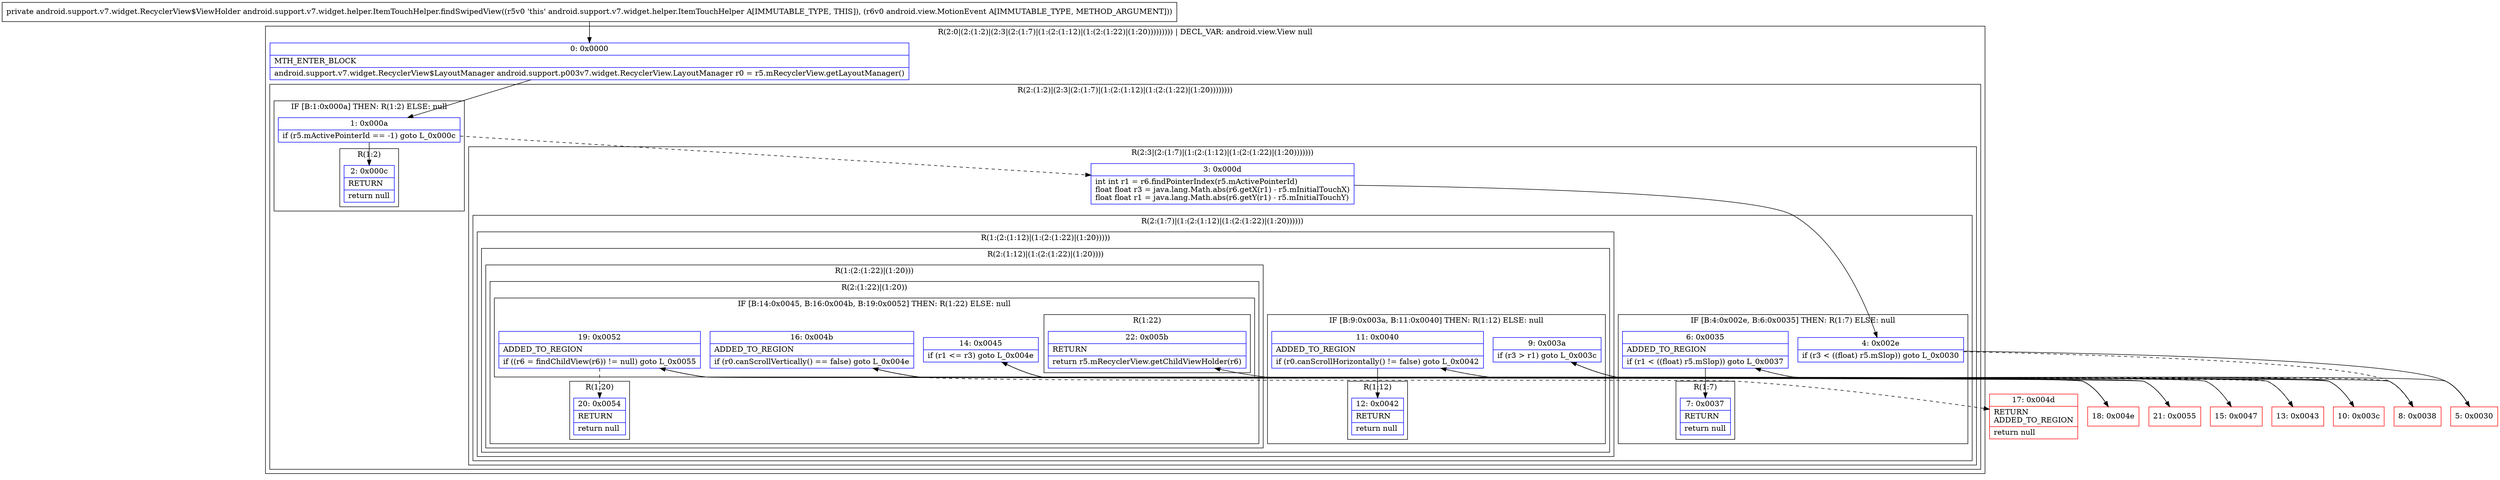 digraph "CFG forandroid.support.v7.widget.helper.ItemTouchHelper.findSwipedView(Landroid\/view\/MotionEvent;)Landroid\/support\/v7\/widget\/RecyclerView$ViewHolder;" {
subgraph cluster_Region_468894612 {
label = "R(2:0|(2:(1:2)|(2:3|(2:(1:7)|(1:(2:(1:12)|(1:(2:(1:22)|(1:20))))))))) | DECL_VAR: android.view.View null\l";
node [shape=record,color=blue];
Node_0 [shape=record,label="{0\:\ 0x0000|MTH_ENTER_BLOCK\l|android.support.v7.widget.RecyclerView$LayoutManager android.support.p003v7.widget.RecyclerView.LayoutManager r0 = r5.mRecyclerView.getLayoutManager()\l}"];
subgraph cluster_Region_1095476870 {
label = "R(2:(1:2)|(2:3|(2:(1:7)|(1:(2:(1:12)|(1:(2:(1:22)|(1:20))))))))";
node [shape=record,color=blue];
subgraph cluster_IfRegion_471300108 {
label = "IF [B:1:0x000a] THEN: R(1:2) ELSE: null";
node [shape=record,color=blue];
Node_1 [shape=record,label="{1\:\ 0x000a|if (r5.mActivePointerId == \-1) goto L_0x000c\l}"];
subgraph cluster_Region_1646531522 {
label = "R(1:2)";
node [shape=record,color=blue];
Node_2 [shape=record,label="{2\:\ 0x000c|RETURN\l|return null\l}"];
}
}
subgraph cluster_Region_1326562224 {
label = "R(2:3|(2:(1:7)|(1:(2:(1:12)|(1:(2:(1:22)|(1:20)))))))";
node [shape=record,color=blue];
Node_3 [shape=record,label="{3\:\ 0x000d|int int r1 = r6.findPointerIndex(r5.mActivePointerId)\lfloat float r3 = java.lang.Math.abs(r6.getX(r1) \- r5.mInitialTouchX)\lfloat float r1 = java.lang.Math.abs(r6.getY(r1) \- r5.mInitialTouchY)\l}"];
subgraph cluster_Region_198259849 {
label = "R(2:(1:7)|(1:(2:(1:12)|(1:(2:(1:22)|(1:20))))))";
node [shape=record,color=blue];
subgraph cluster_IfRegion_1114779557 {
label = "IF [B:4:0x002e, B:6:0x0035] THEN: R(1:7) ELSE: null";
node [shape=record,color=blue];
Node_4 [shape=record,label="{4\:\ 0x002e|if (r3 \< ((float) r5.mSlop)) goto L_0x0030\l}"];
Node_6 [shape=record,label="{6\:\ 0x0035|ADDED_TO_REGION\l|if (r1 \< ((float) r5.mSlop)) goto L_0x0037\l}"];
subgraph cluster_Region_397593827 {
label = "R(1:7)";
node [shape=record,color=blue];
Node_7 [shape=record,label="{7\:\ 0x0037|RETURN\l|return null\l}"];
}
}
subgraph cluster_Region_809636097 {
label = "R(1:(2:(1:12)|(1:(2:(1:22)|(1:20)))))";
node [shape=record,color=blue];
subgraph cluster_Region_1916452552 {
label = "R(2:(1:12)|(1:(2:(1:22)|(1:20))))";
node [shape=record,color=blue];
subgraph cluster_IfRegion_1285701353 {
label = "IF [B:9:0x003a, B:11:0x0040] THEN: R(1:12) ELSE: null";
node [shape=record,color=blue];
Node_9 [shape=record,label="{9\:\ 0x003a|if (r3 \> r1) goto L_0x003c\l}"];
Node_11 [shape=record,label="{11\:\ 0x0040|ADDED_TO_REGION\l|if (r0.canScrollHorizontally() != false) goto L_0x0042\l}"];
subgraph cluster_Region_1884141946 {
label = "R(1:12)";
node [shape=record,color=blue];
Node_12 [shape=record,label="{12\:\ 0x0042|RETURN\l|return null\l}"];
}
}
subgraph cluster_Region_1905899076 {
label = "R(1:(2:(1:22)|(1:20)))";
node [shape=record,color=blue];
subgraph cluster_Region_1374907247 {
label = "R(2:(1:22)|(1:20))";
node [shape=record,color=blue];
subgraph cluster_IfRegion_1137141290 {
label = "IF [B:14:0x0045, B:16:0x004b, B:19:0x0052] THEN: R(1:22) ELSE: null";
node [shape=record,color=blue];
Node_14 [shape=record,label="{14\:\ 0x0045|if (r1 \<= r3) goto L_0x004e\l}"];
Node_16 [shape=record,label="{16\:\ 0x004b|ADDED_TO_REGION\l|if (r0.canScrollVertically() == false) goto L_0x004e\l}"];
Node_19 [shape=record,label="{19\:\ 0x0052|ADDED_TO_REGION\l|if ((r6 = findChildView(r6)) != null) goto L_0x0055\l}"];
subgraph cluster_Region_1989690215 {
label = "R(1:22)";
node [shape=record,color=blue];
Node_22 [shape=record,label="{22\:\ 0x005b|RETURN\l|return r5.mRecyclerView.getChildViewHolder(r6)\l}"];
}
}
subgraph cluster_Region_1795400359 {
label = "R(1:20)";
node [shape=record,color=blue];
Node_20 [shape=record,label="{20\:\ 0x0054|RETURN\l|return null\l}"];
}
}
}
}
}
}
}
}
}
Node_5 [shape=record,color=red,label="{5\:\ 0x0030}"];
Node_8 [shape=record,color=red,label="{8\:\ 0x0038}"];
Node_10 [shape=record,color=red,label="{10\:\ 0x003c}"];
Node_13 [shape=record,color=red,label="{13\:\ 0x0043}"];
Node_15 [shape=record,color=red,label="{15\:\ 0x0047}"];
Node_17 [shape=record,color=red,label="{17\:\ 0x004d|RETURN\lADDED_TO_REGION\l|return null\l}"];
Node_18 [shape=record,color=red,label="{18\:\ 0x004e}"];
Node_21 [shape=record,color=red,label="{21\:\ 0x0055}"];
MethodNode[shape=record,label="{private android.support.v7.widget.RecyclerView$ViewHolder android.support.v7.widget.helper.ItemTouchHelper.findSwipedView((r5v0 'this' android.support.v7.widget.helper.ItemTouchHelper A[IMMUTABLE_TYPE, THIS]), (r6v0 android.view.MotionEvent A[IMMUTABLE_TYPE, METHOD_ARGUMENT])) }"];
MethodNode -> Node_0;
Node_0 -> Node_1;
Node_1 -> Node_2;
Node_1 -> Node_3[style=dashed];
Node_3 -> Node_4;
Node_4 -> Node_5;
Node_4 -> Node_8[style=dashed];
Node_6 -> Node_7;
Node_6 -> Node_8[style=dashed];
Node_9 -> Node_10;
Node_9 -> Node_13[style=dashed];
Node_11 -> Node_12;
Node_11 -> Node_13[style=dashed];
Node_14 -> Node_15[style=dashed];
Node_14 -> Node_18;
Node_16 -> Node_17[style=dashed];
Node_16 -> Node_18;
Node_19 -> Node_20[style=dashed];
Node_19 -> Node_21;
Node_5 -> Node_6;
Node_8 -> Node_9;
Node_10 -> Node_11;
Node_13 -> Node_14;
Node_15 -> Node_16;
Node_18 -> Node_19;
Node_21 -> Node_22;
}

